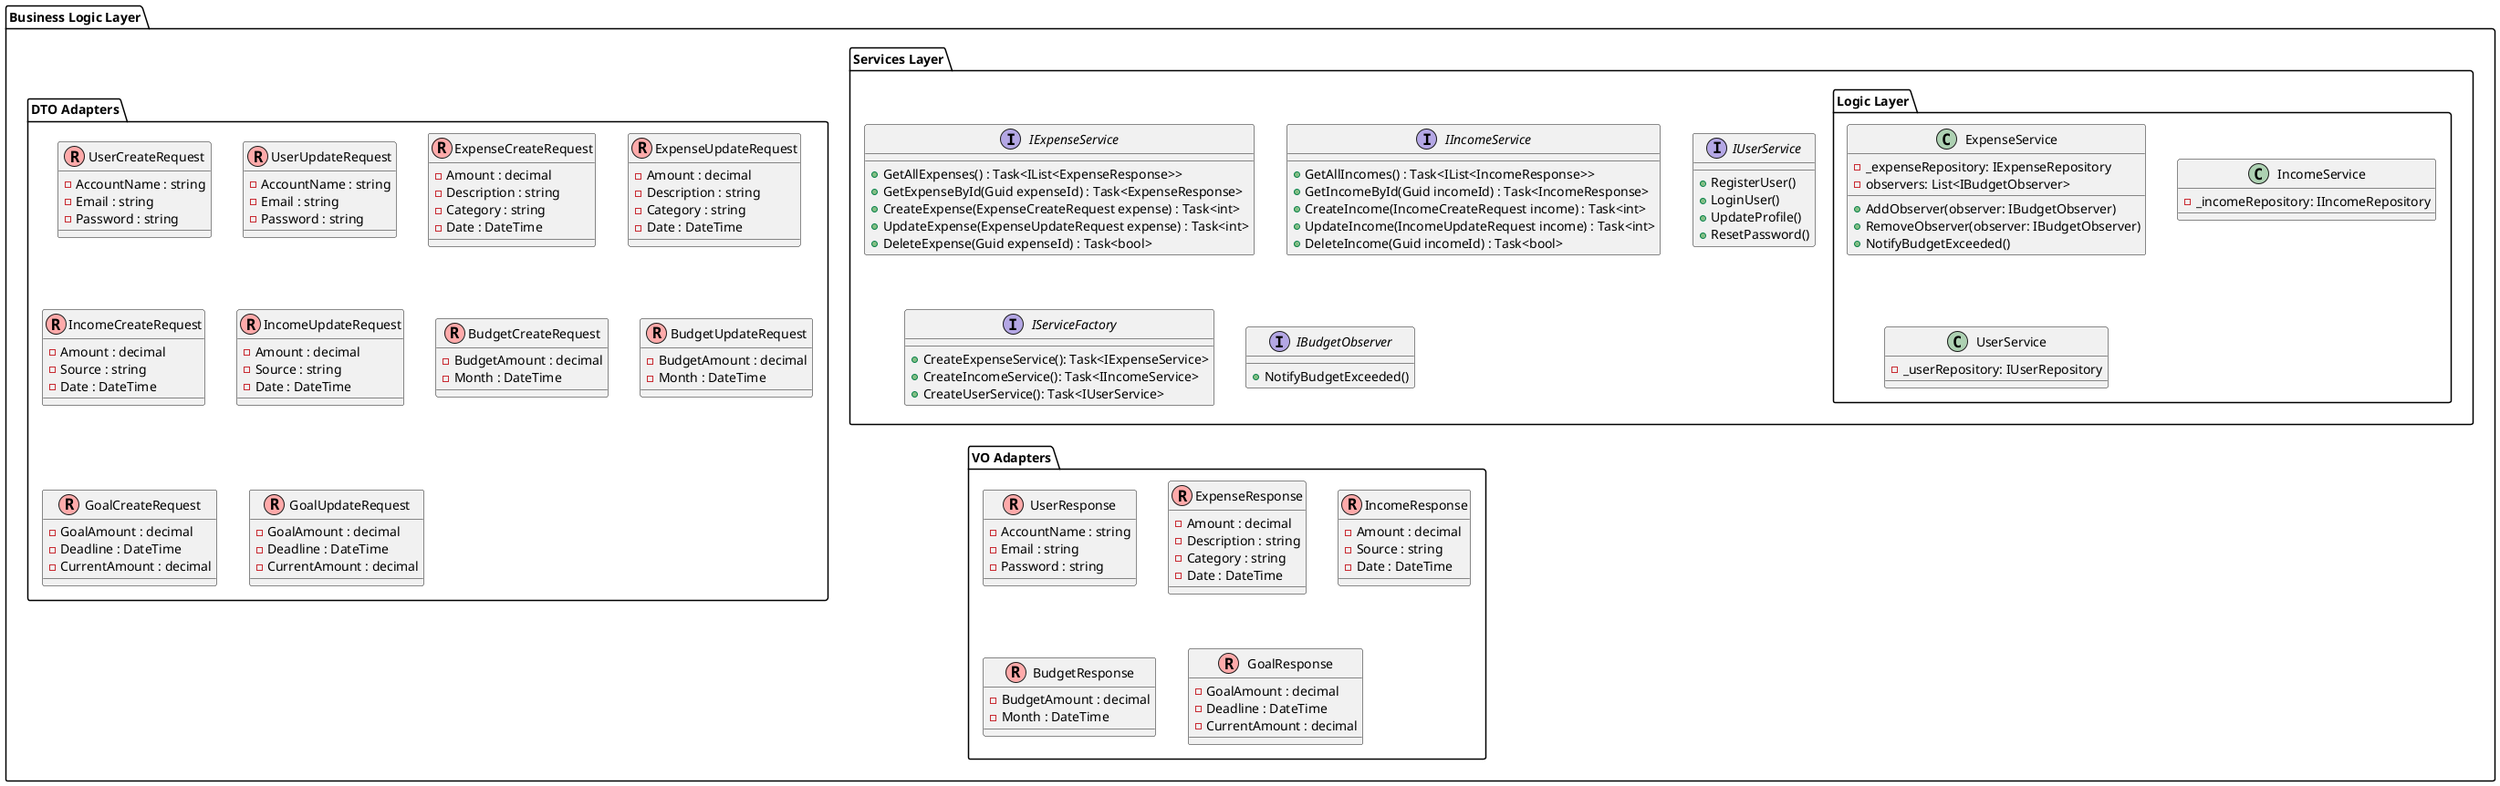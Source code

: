 @startuml Business

package "Business Logic Layer" {
    package "Services Layer" {
        interface IExpenseService {
            + GetAllExpenses() : Task<IList<ExpenseResponse>>
            + GetExpenseById(Guid expenseId) : Task<ExpenseResponse>
            + CreateExpense(ExpenseCreateRequest expense) : Task<int>
            + UpdateExpense(ExpenseUpdateRequest expense) : Task<int>
            + DeleteExpense(Guid expenseId) : Task<bool>
        }

        interface IIncomeService {
            + GetAllIncomes() : Task<IList<IncomeResponse>>
            + GetIncomeById(Guid incomeId) : Task<IncomeResponse>
            + CreateIncome(IncomeCreateRequest income) : Task<int>
            + UpdateIncome(IncomeUpdateRequest income) : Task<int>
            + DeleteIncome(Guid incomeId) : Task<bool>
        }

        interface IUserService {
            + RegisterUser()
            + LoginUser()
            + UpdateProfile()
            + ResetPassword()
        }

        ' Applying Factory Pattern for Services
        interface IServiceFactory {
            + CreateExpenseService(): Task<IExpenseService>
            + CreateIncomeService(): Task<IIncomeService>
            + CreateUserService(): Task<IUserService>
        }

        ' Observer pattern to notify about budget thresholds
        interface IBudgetObserver {
            + NotifyBudgetExceeded()
        }

        package "Logic Layer" {
            class ExpenseService {
                - _expenseRepository: IExpenseRepository
                - observers: List<IBudgetObserver>
                + AddObserver(observer: IBudgetObserver)
                + RemoveObserver(observer: IBudgetObserver)
                + NotifyBudgetExceeded()
            }

            class IncomeService {
                - _incomeRepository: IIncomeRepository
            }

            class UserService {
                - _userRepository: IUserRepository
            }
        }
    }

    package "DTO Adapters" {
        class UserCreateRequest << (R, #FFAAAA) >> {
            - AccountName : string
            - Email : string
            - Password : string
        }

        class UserUpdateRequest << (R, #FFAAAA) >> {
            - AccountName : string
            - Email : string
            - Password : string
        }

        class ExpenseCreateRequest << (R, #FFAAAA) >> {
            - Amount : decimal
            - Description : string
            - Category : string
            - Date : DateTime
        }

        class ExpenseUpdateRequest << (R, #FFAAAA) >> {
            - Amount : decimal
            - Description : string
            - Category : string
            - Date : DateTime
        }

        class IncomeCreateRequest << (R, #FFAAAA) >> {
            - Amount : decimal
            - Source : string
            - Date : DateTime
        }

        class IncomeUpdateRequest << (R, #FFAAAA) >> {
            - Amount : decimal
            - Source : string
            - Date : DateTime
        }

        class BudgetCreateRequest << (R, #FFAAAA) >> {
            - BudgetAmount : decimal 
            - Month : DateTime
        }

        class BudgetUpdateRequest << (R, #FFAAAA) >> {
            - BudgetAmount : decimal 
            - Month : DateTime
        }

        class GoalCreateRequest << (R, #FFAAAA) >> {
            - GoalAmount : decimal
            - Deadline : DateTime
            - CurrentAmount : decimal
        }

        class GoalUpdateRequest << (R, #FFAAAA) >> {
            - GoalAmount : decimal
            - Deadline : DateTime
            - CurrentAmount : decimal
        }
    }

    package "VO Adapters" {
        class UserResponse << (R, #FFAAAA) >> {
            - AccountName : string
            - Email : string
            - Password : string
        }

        class ExpenseResponse << (R, #FFAAAA) >> {
            - Amount : decimal
            - Description : string
            - Category : string
            - Date : DateTime
        }

        class IncomeResponse << (R, #FFAAAA) >> {
            - Amount : decimal
            - Source : string
            - Date : DateTime
        }

        class BudgetResponse << (R, #FFAAAA) >> {
            - BudgetAmount : decimal 
            - Month : DateTime
        }

        class GoalResponse << (R, #FFAAAA) >> {
            - GoalAmount : decimal
            - Deadline : DateTime
            - CurrentAmount : decimal
        }
    }
}

@enduml
